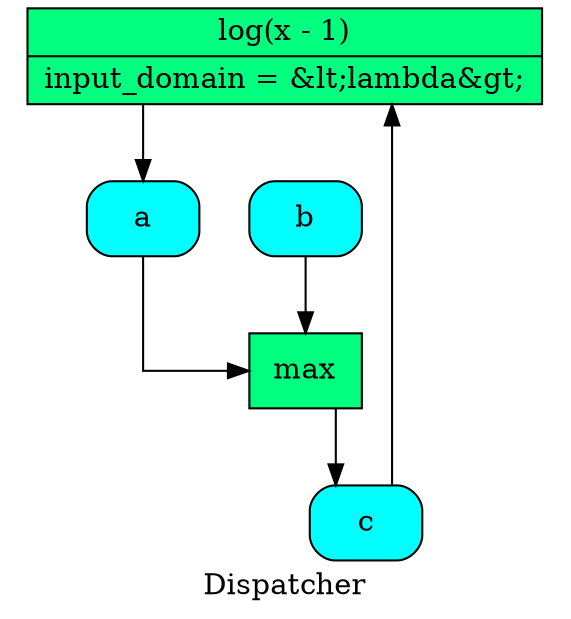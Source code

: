 digraph Dispatcher {
	graph [ratio=1]
	node [style=filled]
	splines = ortho
	label = "Dispatcher"
		Dispatcher_5023450082220712552 [label="{ log(x - 1) | input_domain = &amp;lt;lambda&amp;gt; }" fillcolor=springgreen shape=record]
		Dispatcher_1674253456152474721 [label="{ a  }" fillcolor=cyan shape=Mrecord]
		"Dispatcher_-6274141345031817014" [label="{ b  }" fillcolor=cyan shape=Mrecord]
		"Dispatcher_-5864173744540534603" [label="{ max  }" fillcolor=springgreen shape=record]
		Dispatcher_4736239098108350630 [label="{ c  }" fillcolor=cyan shape=Mrecord]
			Dispatcher_5023450082220712552 -> Dispatcher_1674253456152474721
			Dispatcher_1674253456152474721 -> "Dispatcher_-5864173744540534603"
			"Dispatcher_-6274141345031817014" -> "Dispatcher_-5864173744540534603"
			"Dispatcher_-5864173744540534603" -> Dispatcher_4736239098108350630
			Dispatcher_4736239098108350630 -> Dispatcher_5023450082220712552
}